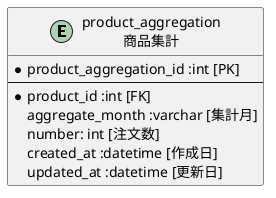 @startuml
entity product_aggregation as "product_aggregation\n商品集計" {
  *product_aggregation_id :int [PK]
  --
  *product_id :int [FK]
  aggregate_month :varchar [集計月]
  number: int [注文数]
  created_at :datetime [作成日]
  updated_at :datetime [更新日]
}
@enduml